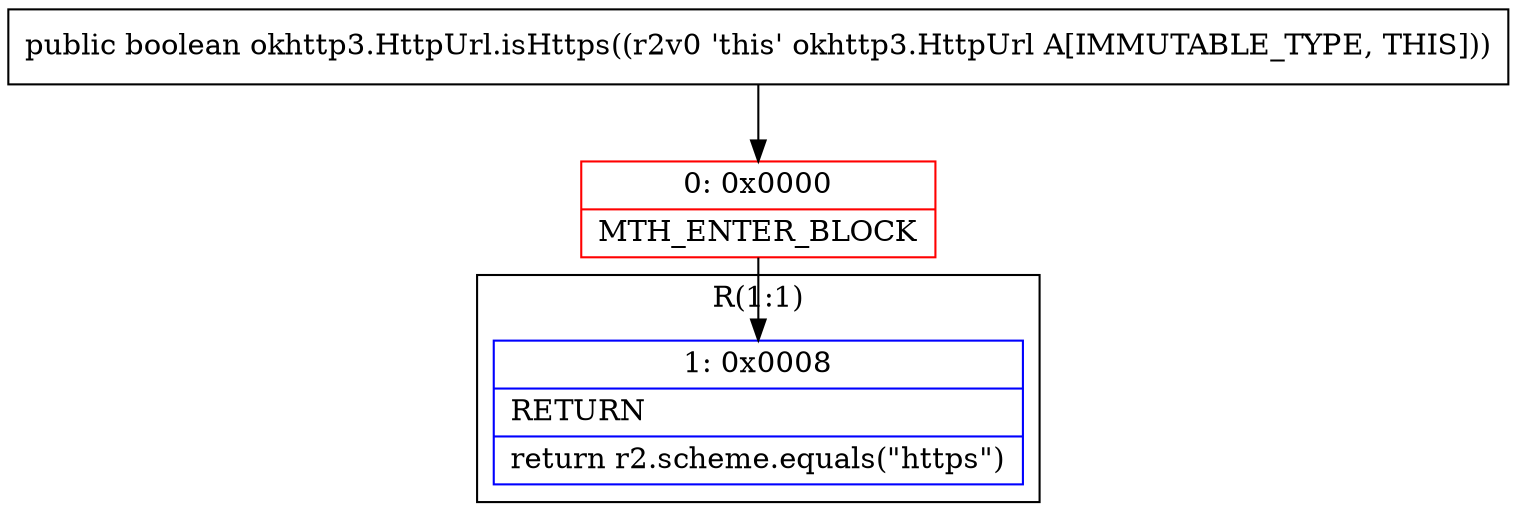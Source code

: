 digraph "CFG forokhttp3.HttpUrl.isHttps()Z" {
subgraph cluster_Region_621403912 {
label = "R(1:1)";
node [shape=record,color=blue];
Node_1 [shape=record,label="{1\:\ 0x0008|RETURN\l|return r2.scheme.equals(\"https\")\l}"];
}
Node_0 [shape=record,color=red,label="{0\:\ 0x0000|MTH_ENTER_BLOCK\l}"];
MethodNode[shape=record,label="{public boolean okhttp3.HttpUrl.isHttps((r2v0 'this' okhttp3.HttpUrl A[IMMUTABLE_TYPE, THIS])) }"];
MethodNode -> Node_0;
Node_0 -> Node_1;
}

